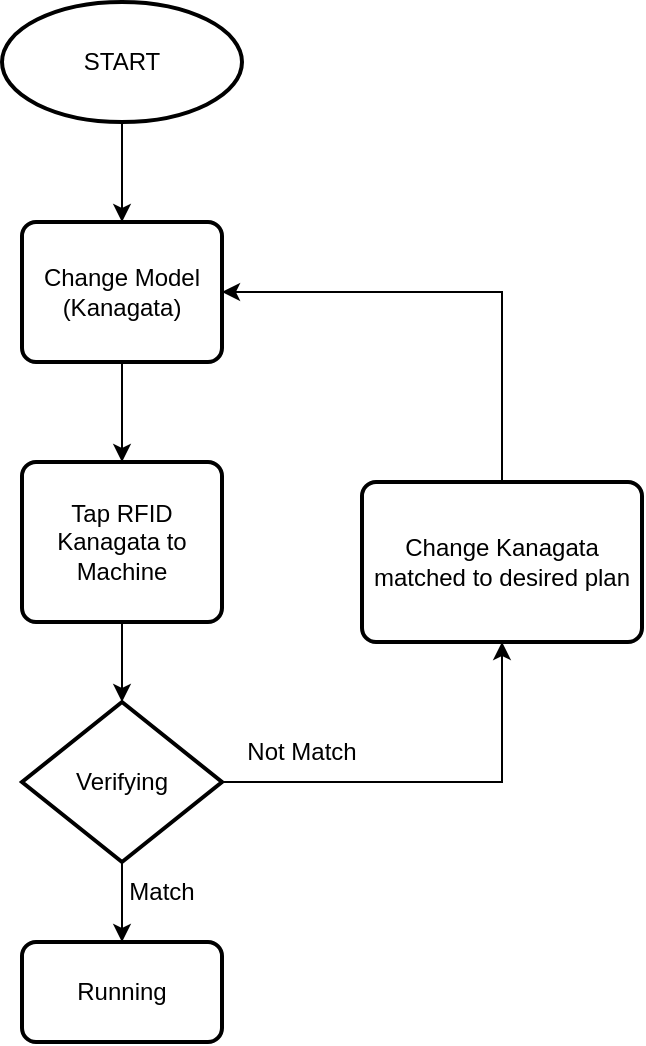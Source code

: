 <mxfile version="21.6.8" type="github">
  <diagram name="Page-1" id="oReB7WoeUfGXkIV4bO19">
    <mxGraphModel dx="880" dy="516" grid="1" gridSize="10" guides="1" tooltips="1" connect="1" arrows="1" fold="1" page="1" pageScale="1" pageWidth="1100" pageHeight="850" math="0" shadow="0">
      <root>
        <mxCell id="0" />
        <mxCell id="1" parent="0" />
        <mxCell id="vxhfny8amyYc8V-M1qIl-11" value="" style="edgeStyle=orthogonalEdgeStyle;rounded=0;orthogonalLoop=1;jettySize=auto;html=1;" edge="1" parent="1" source="vxhfny8amyYc8V-M1qIl-1" target="vxhfny8amyYc8V-M1qIl-2">
          <mxGeometry relative="1" as="geometry" />
        </mxCell>
        <mxCell id="vxhfny8amyYc8V-M1qIl-1" value="START" style="strokeWidth=2;html=1;shape=mxgraph.flowchart.start_1;whiteSpace=wrap;" vertex="1" parent="1">
          <mxGeometry x="200" y="50" width="120" height="60" as="geometry" />
        </mxCell>
        <mxCell id="vxhfny8amyYc8V-M1qIl-12" value="" style="edgeStyle=orthogonalEdgeStyle;rounded=0;orthogonalLoop=1;jettySize=auto;html=1;" edge="1" parent="1" source="vxhfny8amyYc8V-M1qIl-2" target="vxhfny8amyYc8V-M1qIl-7">
          <mxGeometry relative="1" as="geometry" />
        </mxCell>
        <mxCell id="vxhfny8amyYc8V-M1qIl-2" value="Change Model (Kanagata)" style="rounded=1;whiteSpace=wrap;html=1;absoluteArcSize=1;arcSize=14;strokeWidth=2;" vertex="1" parent="1">
          <mxGeometry x="210" y="160" width="100" height="70" as="geometry" />
        </mxCell>
        <mxCell id="vxhfny8amyYc8V-M1qIl-9" style="edgeStyle=orthogonalEdgeStyle;rounded=0;orthogonalLoop=1;jettySize=auto;html=1;exitX=0.5;exitY=0;exitDx=0;exitDy=0;entryX=1;entryY=0.5;entryDx=0;entryDy=0;" edge="1" parent="1" source="vxhfny8amyYc8V-M1qIl-3" target="vxhfny8amyYc8V-M1qIl-2">
          <mxGeometry relative="1" as="geometry" />
        </mxCell>
        <mxCell id="vxhfny8amyYc8V-M1qIl-3" value="Change Kanagata matched to desired plan" style="rounded=1;whiteSpace=wrap;html=1;absoluteArcSize=1;arcSize=14;strokeWidth=2;" vertex="1" parent="1">
          <mxGeometry x="380" y="290" width="140" height="80" as="geometry" />
        </mxCell>
        <mxCell id="vxhfny8amyYc8V-M1qIl-8" style="edgeStyle=orthogonalEdgeStyle;rounded=0;orthogonalLoop=1;jettySize=auto;html=1;exitX=1;exitY=0.5;exitDx=0;exitDy=0;exitPerimeter=0;entryX=0.5;entryY=1;entryDx=0;entryDy=0;" edge="1" parent="1" source="vxhfny8amyYc8V-M1qIl-4" target="vxhfny8amyYc8V-M1qIl-3">
          <mxGeometry relative="1" as="geometry" />
        </mxCell>
        <mxCell id="vxhfny8amyYc8V-M1qIl-14" value="" style="edgeStyle=orthogonalEdgeStyle;rounded=0;orthogonalLoop=1;jettySize=auto;html=1;" edge="1" parent="1" source="vxhfny8amyYc8V-M1qIl-4" target="vxhfny8amyYc8V-M1qIl-10">
          <mxGeometry relative="1" as="geometry" />
        </mxCell>
        <mxCell id="vxhfny8amyYc8V-M1qIl-4" value="Verifying" style="strokeWidth=2;html=1;shape=mxgraph.flowchart.decision;whiteSpace=wrap;" vertex="1" parent="1">
          <mxGeometry x="210" y="400" width="100" height="80" as="geometry" />
        </mxCell>
        <mxCell id="vxhfny8amyYc8V-M1qIl-5" value="Not Match" style="text;html=1;strokeColor=none;fillColor=none;align=center;verticalAlign=middle;whiteSpace=wrap;rounded=0;" vertex="1" parent="1">
          <mxGeometry x="320" y="410" width="60" height="30" as="geometry" />
        </mxCell>
        <mxCell id="vxhfny8amyYc8V-M1qIl-6" value="Match" style="text;html=1;strokeColor=none;fillColor=none;align=center;verticalAlign=middle;whiteSpace=wrap;rounded=0;" vertex="1" parent="1">
          <mxGeometry x="250" y="480" width="60" height="30" as="geometry" />
        </mxCell>
        <mxCell id="vxhfny8amyYc8V-M1qIl-13" value="" style="edgeStyle=orthogonalEdgeStyle;rounded=0;orthogonalLoop=1;jettySize=auto;html=1;" edge="1" parent="1" source="vxhfny8amyYc8V-M1qIl-7" target="vxhfny8amyYc8V-M1qIl-4">
          <mxGeometry relative="1" as="geometry" />
        </mxCell>
        <mxCell id="vxhfny8amyYc8V-M1qIl-7" value="Tap RFID Kanagata to Machine" style="rounded=1;whiteSpace=wrap;html=1;absoluteArcSize=1;arcSize=14;strokeWidth=2;" vertex="1" parent="1">
          <mxGeometry x="210" y="280" width="100" height="80" as="geometry" />
        </mxCell>
        <mxCell id="vxhfny8amyYc8V-M1qIl-10" value="Running" style="rounded=1;whiteSpace=wrap;html=1;absoluteArcSize=1;arcSize=14;strokeWidth=2;" vertex="1" parent="1">
          <mxGeometry x="210" y="520" width="100" height="50" as="geometry" />
        </mxCell>
      </root>
    </mxGraphModel>
  </diagram>
</mxfile>
